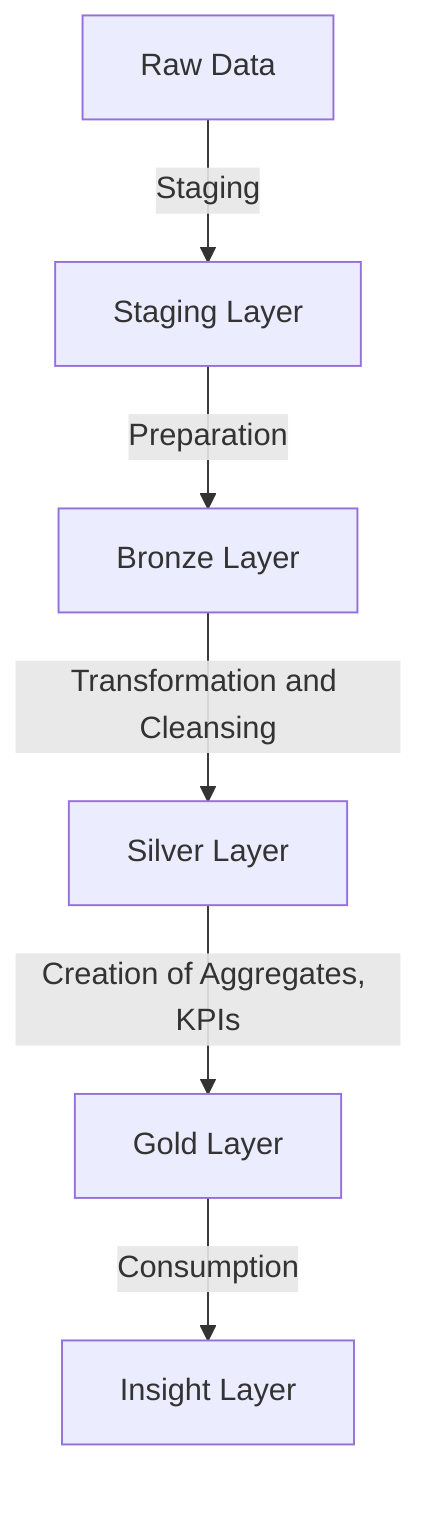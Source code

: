 graph TB
A[Raw Data] -->|Staging| B[Staging Layer]
B -->|Preparation| C[Bronze Layer]
C -->|Transformation and Cleansing| D[Silver Layer]
D -->|Creation of Aggregates, KPIs| E[Gold Layer]
E -->|Consumption| F[Insight Layer]